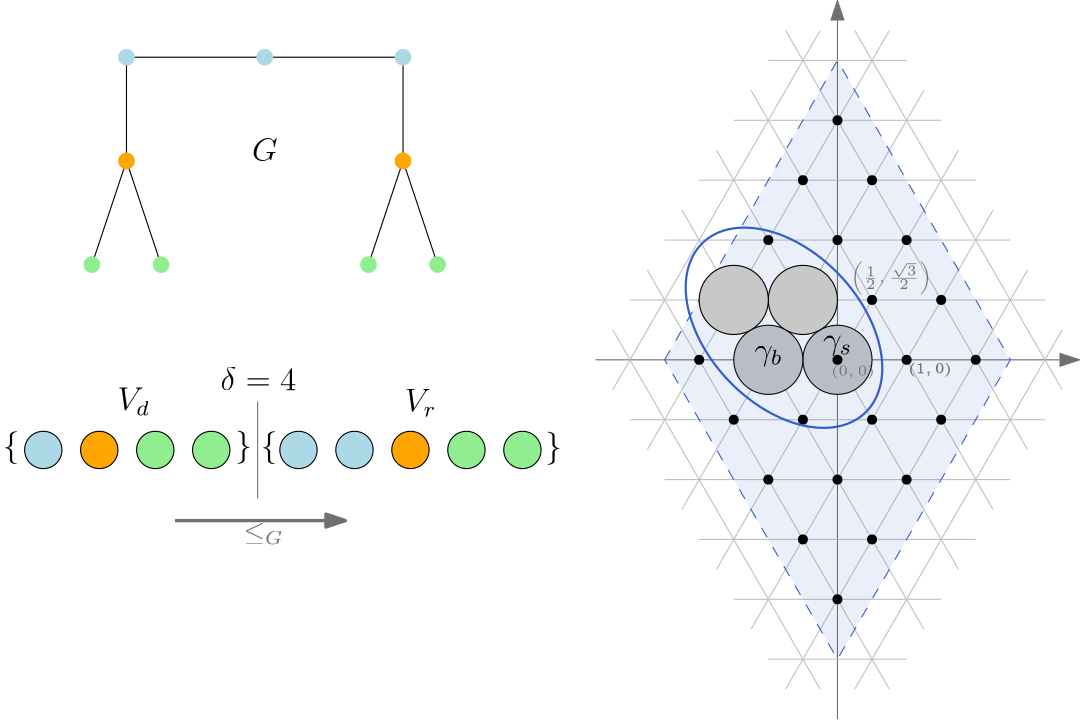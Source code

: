 <?xml version="1.0"?>
<!DOCTYPE ipe SYSTEM "ipe.dtd">
<ipe version="70218" creator="Ipe 7.2.23">
<info created="D:20220918153104" modified="D:20221231171207"/>
<preamble>\usepackage{amsmath}
\usepackage{amssymb}
</preamble>
<ipestyle name="basic">
<symbol name="arrow/arc(spx)">
<path stroke="sym-stroke" fill="sym-stroke" pen="sym-pen">
0 0 m
-1 0.333 l
-1 -0.333 l
h
</path>
</symbol>
<symbol name="arrow/farc(spx)">
<path stroke="sym-stroke" fill="white" pen="sym-pen">
0 0 m
-1 0.333 l
-1 -0.333 l
h
</path>
</symbol>
<symbol name="arrow/ptarc(spx)">
<path stroke="sym-stroke" fill="sym-stroke" pen="sym-pen">
0 0 m
-1 0.333 l
-0.8 0 l
-1 -0.333 l
h
</path>
</symbol>
<symbol name="arrow/fptarc(spx)">
<path stroke="sym-stroke" fill="white" pen="sym-pen">
0 0 m
-1 0.333 l
-0.8 0 l
-1 -0.333 l
h
</path>
</symbol>
<symbol name="mark/circle(sx)" transformations="translations">
<path fill="sym-stroke">
0.6 0 0 0.6 0 0 e
0.4 0 0 0.4 0 0 e
</path>
</symbol>
<symbol name="mark/disk(sx)" transformations="translations">
<path fill="sym-stroke">
0.6 0 0 0.6 0 0 e
</path>
</symbol>
<symbol name="mark/fdisk(sfx)" transformations="translations">
<group>
<path fill="sym-fill">
0.5 0 0 0.5 0 0 e
</path>
<path fill="sym-stroke" fillrule="eofill">
0.6 0 0 0.6 0 0 e
0.4 0 0 0.4 0 0 e
</path>
</group>
</symbol>
<symbol name="mark/box(sx)" transformations="translations">
<path fill="sym-stroke" fillrule="eofill">
-0.6 -0.6 m
0.6 -0.6 l
0.6 0.6 l
-0.6 0.6 l
h
-0.4 -0.4 m
0.4 -0.4 l
0.4 0.4 l
-0.4 0.4 l
h
</path>
</symbol>
<symbol name="mark/square(sx)" transformations="translations">
<path fill="sym-stroke">
-0.6 -0.6 m
0.6 -0.6 l
0.6 0.6 l
-0.6 0.6 l
h
</path>
</symbol>
<symbol name="mark/fsquare(sfx)" transformations="translations">
<group>
<path fill="sym-fill">
-0.5 -0.5 m
0.5 -0.5 l
0.5 0.5 l
-0.5 0.5 l
h
</path>
<path fill="sym-stroke" fillrule="eofill">
-0.6 -0.6 m
0.6 -0.6 l
0.6 0.6 l
-0.6 0.6 l
h
-0.4 -0.4 m
0.4 -0.4 l
0.4 0.4 l
-0.4 0.4 l
h
</path>
</group>
</symbol>
<symbol name="mark/cross(sx)" transformations="translations">
<group>
<path fill="sym-stroke">
-0.43 -0.57 m
0.57 0.43 l
0.43 0.57 l
-0.57 -0.43 l
h
</path>
<path fill="sym-stroke">
-0.43 0.57 m
0.57 -0.43 l
0.43 -0.57 l
-0.57 0.43 l
h
</path>
</group>
</symbol>
<symbol name="arrow/fnormal(spx)">
<path stroke="sym-stroke" fill="white" pen="sym-pen">
0 0 m
-1 0.333 l
-1 -0.333 l
h
</path>
</symbol>
<symbol name="arrow/pointed(spx)">
<path stroke="sym-stroke" fill="sym-stroke" pen="sym-pen">
0 0 m
-1 0.333 l
-0.8 0 l
-1 -0.333 l
h
</path>
</symbol>
<symbol name="arrow/fpointed(spx)">
<path stroke="sym-stroke" fill="white" pen="sym-pen">
0 0 m
-1 0.333 l
-0.8 0 l
-1 -0.333 l
h
</path>
</symbol>
<symbol name="arrow/linear(spx)">
<path stroke="sym-stroke" pen="sym-pen">
-1 0.333 m
0 0 l
-1 -0.333 l
</path>
</symbol>
<symbol name="arrow/fdouble(spx)">
<path stroke="sym-stroke" fill="white" pen="sym-pen">
0 0 m
-1 0.333 l
-1 -0.333 l
h
-1 0 m
-2 0.333 l
-2 -0.333 l
h
</path>
</symbol>
<symbol name="arrow/double(spx)">
<path stroke="sym-stroke" fill="sym-stroke" pen="sym-pen">
0 0 m
-1 0.333 l
-1 -0.333 l
h
-1 0 m
-2 0.333 l
-2 -0.333 l
h
</path>
</symbol>
<symbol name="arrow/mid-normal(spx)">
<path stroke="sym-stroke" fill="sym-stroke" pen="sym-pen">
0.5 0 m
-0.5 0.333 l
-0.5 -0.333 l
h
</path>
</symbol>
<symbol name="arrow/mid-fnormal(spx)">
<path stroke="sym-stroke" fill="white" pen="sym-pen">
0.5 0 m
-0.5 0.333 l
-0.5 -0.333 l
h
</path>
</symbol>
<symbol name="arrow/mid-pointed(spx)">
<path stroke="sym-stroke" fill="sym-stroke" pen="sym-pen">
0.5 0 m
-0.5 0.333 l
-0.3 0 l
-0.5 -0.333 l
h
</path>
</symbol>
<symbol name="arrow/mid-fpointed(spx)">
<path stroke="sym-stroke" fill="white" pen="sym-pen">
0.5 0 m
-0.5 0.333 l
-0.3 0 l
-0.5 -0.333 l
h
</path>
</symbol>
<symbol name="arrow/mid-double(spx)">
<path stroke="sym-stroke" fill="sym-stroke" pen="sym-pen">
1 0 m
0 0.333 l
0 -0.333 l
h
0 0 m
-1 0.333 l
-1 -0.333 l
h
</path>
</symbol>
<symbol name="arrow/mid-fdouble(spx)">
<path stroke="sym-stroke" fill="white" pen="sym-pen">
1 0 m
0 0.333 l
0 -0.333 l
h
0 0 m
-1 0.333 l
-1 -0.333 l
h
</path>
</symbol>
<anglesize name="22.5 deg" value="22.5"/>
<anglesize name="30 deg" value="30"/>
<anglesize name="45 deg" value="45"/>
<anglesize name="60 deg" value="60"/>
<anglesize name="90 deg" value="90"/>
<arrowsize name="large" value="10"/>
<arrowsize name="small" value="5"/>
<arrowsize name="tiny" value="3"/>
<color name="blue" value="0 0 1"/>
<color name="brown" value="0.647 0.165 0.165"/>
<color name="darkblue" value="0 0 0.545"/>
<color name="darkcyan" value="0 0.545 0.545"/>
<color name="darkgray" value="0.663"/>
<color name="darkgreen" value="0 0.392 0"/>
<color name="darkmagenta" value="0.545 0 0.545"/>
<color name="darkorange" value="1 0.549 0"/>
<color name="darkred" value="0.545 0 0"/>
<color name="gold" value="1 0.843 0"/>
<color name="gray" value="0.745"/>
<color name="green" value="0 1 0"/>
<color name="lightblue" value="0.678 0.847 0.902"/>
<color name="lightcyan" value="0.878 1 1"/>
<color name="lightgray" value="0.827"/>
<color name="lightgreen" value="0.565 0.933 0.565"/>
<color name="lightyellow" value="1 1 0.878"/>
<color name="navy" value="0 0 0.502"/>
<color name="orange" value="1 0.647 0"/>
<color name="pink" value="1 0.753 0.796"/>
<color name="purple" value="0.627 0.125 0.941"/>
<color name="red" value="1 0 0"/>
<color name="seagreen" value="0.18 0.545 0.341"/>
<color name="turquoise" value="0.251 0.878 0.816"/>
<color name="violet" value="0.933 0.51 0.933"/>
<color name="yellow" value="1 1 0"/>
<dashstyle name="dash dot dotted" value="[4 2 1 2 1 2] 0"/>
<dashstyle name="dash dotted" value="[4 2 1 2] 0"/>
<dashstyle name="dashed" value="[4] 0"/>
<dashstyle name="dotted" value="[1 3] 0"/>
<gridsize name="10 pts (~3.5 mm)" value="10"/>
<gridsize name="14 pts (~5 mm)" value="14"/>
<gridsize name="16 pts (~6 mm)" value="16"/>
<gridsize name="20 pts (~7 mm)" value="20"/>
<gridsize name="28 pts (~10 mm)" value="28"/>
<gridsize name="32 pts (~12 mm)" value="32"/>
<gridsize name="4 pts" value="4"/>
<gridsize name="56 pts (~20 mm)" value="56"/>
<gridsize name="8 pts (~3 mm)" value="8"/>
<opacity name="10%" value="0.1"/>
<opacity name="30%" value="0.3"/>
<opacity name="50%" value="0.5"/>
<opacity name="75%" value="0.75"/>
<pen name="fat" value="1.2"/>
<pen name="heavier" value="0.8"/>
<pen name="ultrafat" value="2"/>
<symbolsize name="large" value="5"/>
<symbolsize name="small" value="2"/>
<symbolsize name="tiny" value="1.1"/>
<textsize name="Huge" value="\Huge"/>
<textsize name="LARGE" value="\LARGE"/>
<textsize name="Large" value="\Large"/>
<textsize name="footnote" value="\footnotesize"/>
<textsize name="huge" value="\huge"/>
<textsize name="large" value="\large"/>
<textsize name="small" value="\small"/>
<textsize name="tiny" value="\tiny"/>
<textstyle name="center" begin="\begin{center}" end="\end{center}"/>
<textstyle name="item" begin="\begin{itemize}\item{}" end="\end{itemize}"/>
<textstyle name="itemize" begin="\begin{itemize}" end="\end{itemize}"/>
<tiling name="falling" angle="-60" step="4" width="1"/>
<tiling name="rising" angle="30" step="4" width="1"/>
</ipestyle>
<page>
<layer name="alpha"/>
<layer name="greygrid"/>
<layer name="GRID"/>
<layer name="fundament"/>
<view layers="alpha greygrid fundament" active="alpha"/>
<path layer="greygrid" matrix="0.777818 0 0 0.777818 175.889 147.661" stroke="0.439" fill="0.204 0.369 0.796" arrow="normal/normal">
296 346.41 m
296 678.964 l
</path>
<path matrix="0.777818 0 0 0.777818 175.889 147.661" stroke="0.753" fill="lightblue">
248 623.538 m
344 623.538 l
</path>
<path matrix="0.777818 0 0 0.777818 175.889 147.661" stroke="0.753" fill="lightblue">
232 595.825 m
360 595.825 l
</path>
<path matrix="0.777818 0 0 0.777818 175.889 147.661" stroke="0.753" fill="lightblue">
216 568.113 m
376 568.113 l
</path>
<path matrix="0.777818 0 0 0.777818 175.889 147.661" stroke="0.753" fill="lightblue">
200 540.4 m
392 540.4 l
</path>
<path matrix="0.777818 0 0 0.777818 175.889 147.661" stroke="0.439" fill="lightblue" arrow="normal/normal">
184 512.687 m
408 512.687 l
</path>
<path matrix="0.777818 0 0 0.777818 175.889 147.661" stroke="0.753" fill="lightblue">
200 484.974 m
392 484.974 l
</path>
<path matrix="0.777818 0 0 0.777818 175.889 147.661" stroke="0.753" fill="lightblue">
216 457.261 m
376 457.261 l
</path>
<path matrix="0.777818 0 0 0.777818 175.889 147.661" stroke="0.753" fill="lightblue">
232 429.549 m
360 429.549 l
</path>
<path matrix="0.777818 0 0 0.777818 175.889 147.661" stroke="0.753" fill="lightblue">
248 401.836 m
344 401.836 l
</path>
<path matrix="0.777818 0 0 0.777818 175.889 147.661" stroke="0.753" fill="lightblue">
264 374.123 m
328 374.123 l
</path>
<path matrix="0.777818 0 0 0.777818 175.889 147.661" stroke="0.753" fill="lightblue">
192 526.543 m
288 360.267 l
</path>
<path matrix="0.777818 0 0 0.777818 175.889 147.661" stroke="0.753" fill="lightblue">
208 554.256 m
320 360.267 l
</path>
<path matrix="0.777818 0 0 0.777818 175.889 147.661" stroke="0.753" fill="lightblue">
224 581.969 m
336 387.979 l
</path>
<path matrix="0.777818 0 0 0.777818 175.889 147.661" stroke="0.753" fill="lightblue">
240 609.682 m
352 415.692 l
</path>
<path matrix="0.777818 0 0 0.777818 175.889 147.661" stroke="0.753" fill="lightblue">
256 637.395 m
368 443.405 l
</path>
<path matrix="0.777818 0 0 0.777818 175.889 147.661" stroke="0.753" fill="lightblue">
272 665.108 m
384 471.118 l
</path>
<path matrix="0.777818 0 0 0.777818 175.889 147.661" stroke="0.753" fill="lightblue">
384 554.256 m
272 360.267 l
</path>
<path matrix="0.777818 0 0 0.777818 175.889 147.661" stroke="0.753" fill="lightblue">
368 581.969 m
256 387.979 l
</path>
<path matrix="0.777818 0 0 0.777818 175.889 147.661" stroke="0.753" fill="lightblue">
352 609.682 m
240 415.692 l
</path>
<path matrix="0.777818 0 0 0.777818 175.889 147.661" stroke="0.753" fill="lightblue">
336 637.395 m
224 443.405 l
</path>
<path matrix="0.777818 0 0 0.777818 175.889 147.661" stroke="0.753" fill="lightblue">
304 665.108 m
400 498.831 l
</path>
<path matrix="0.777818 0 0 0.777818 175.889 147.661" stroke="0.753" fill="lightblue">
320 665.108 m
208 471.118 l
</path>
<path matrix="0.777818 0 0 0.777818 175.889 147.661" stroke="0.753" fill="lightblue">
288 665.108 m
192 498.831 l
</path>
<path matrix="0.777818 0 0 0.777818 175.889 147.661" stroke="0.753" fill="lightblue">
400 526.543 m
304 360.267 l
</path>
<path matrix="0.777818 0 0 0.777818 175.889 147.661" stroke="0.753" fill="lightblue">
264 651.251 m
328 651.251 l
</path>
<group layer="GRID">
<path stroke="black">
0 0 m
595 0 l
</path>
<path stroke="black">
0 13.8564 m
595 13.8564 l
</path>
<path stroke="black">
0 27.7128 m
595 27.7128 l
</path>
<path stroke="black">
0 41.5692 m
595 41.5692 l
</path>
<path stroke="black">
0 55.4256 m
595 55.4256 l
</path>
<path stroke="black">
0 69.282 m
595 69.282 l
</path>
<path stroke="black">
0 83.1384 m
595 83.1384 l
</path>
<path stroke="black">
0 96.9948 m
595 96.9948 l
</path>
<path stroke="black">
0 110.851 m
595 110.851 l
</path>
<path stroke="black">
0 124.708 m
595 124.708 l
</path>
<path stroke="black">
0 138.564 m
595 138.564 l
</path>
<path stroke="black">
0 152.42 m
595 152.42 l
</path>
<path stroke="black">
0 166.277 m
595 166.277 l
</path>
<path stroke="black">
0 180.133 m
595 180.133 l
</path>
<path stroke="black">
0 193.99 m
595 193.99 l
</path>
<path stroke="black">
0 207.846 m
595 207.846 l
</path>
<path stroke="black">
0 221.703 m
595 221.703 l
</path>
<path stroke="black">
0 235.559 m
595 235.559 l
</path>
<path stroke="black">
0 249.415 m
595 249.415 l
</path>
<path stroke="black">
0 263.272 m
595 263.272 l
</path>
<path stroke="black">
0 277.128 m
595 277.128 l
</path>
<path stroke="black">
0 290.985 m
595 290.985 l
</path>
<path stroke="black">
0 304.841 m
595 304.841 l
</path>
<path stroke="black">
0 318.697 m
595 318.697 l
</path>
<path stroke="black">
0 332.554 m
595 332.554 l
</path>
<path stroke="black">
0 346.41 m
595 346.41 l
</path>
<path stroke="black">
0 360.267 m
595 360.267 l
</path>
<path stroke="black">
0 374.123 m
595 374.123 l
</path>
<path stroke="black">
0 387.979 m
595 387.979 l
</path>
<path stroke="black">
0 401.836 m
595 401.836 l
</path>
<path stroke="black">
0 415.692 m
595 415.692 l
</path>
<path stroke="black">
0 429.549 m
595 429.549 l
</path>
<path stroke="black">
0 443.405 m
595 443.405 l
</path>
<path stroke="black">
0 457.261 m
595 457.261 l
</path>
<path stroke="black">
0 471.118 m
595 471.118 l
</path>
<path stroke="black">
0 484.974 m
595 484.974 l
</path>
<path stroke="black">
0 498.831 m
595 498.831 l
</path>
<path stroke="black">
0 512.687 m
595 512.687 l
</path>
<path stroke="black">
0 526.543 m
595 526.543 l
</path>
<path stroke="black">
0 540.4 m
595 540.4 l
</path>
<path stroke="black">
0 554.256 m
595 554.256 l
</path>
<path stroke="black">
0 568.113 m
595 568.113 l
</path>
<path stroke="black">
0 581.969 m
595 581.969 l
</path>
<path stroke="black">
0 595.825 m
595 595.825 l
</path>
<path stroke="black">
0 609.682 m
595 609.682 l
</path>
<path stroke="black">
0 623.538 m
595 623.538 l
</path>
<path stroke="black">
0 637.395 m
595 637.395 l
</path>
<path stroke="black">
0 651.251 m
595 651.251 l
</path>
<path stroke="black">
0 665.108 m
595 665.108 l
</path>
<path stroke="black">
0 678.964 m
595 678.964 l
</path>
<path stroke="black">
0 692.82 m
595 692.82 l
</path>
<path stroke="black">
0 706.677 m
595 706.677 l
</path>
<path stroke="black">
0 720.533 m
595 720.533 l
</path>
<path stroke="black">
0 734.39 m
595 734.39 l
</path>
<path stroke="black">
0 748.246 m
595 748.246 l
</path>
<path stroke="black">
0 762.102 m
595 762.102 l
</path>
<path stroke="black">
0 775.959 m
595 775.959 l
</path>
<path stroke="black">
0 789.815 m
595 789.815 l
</path>
<path stroke="black">
0 803.672 m
595 803.672 l
</path>
<path stroke="black">
0 817.528 m
595 817.528 l
</path>
<path stroke="black">
0 831.384 m
595 831.384 l
</path>
<path stroke="black">
0 0 m
486.129 842 l
</path>
<path stroke="black">
16 0 m
502.129 842 l
</path>
<path stroke="black">
32 0 m
518.129 842 l
</path>
<path stroke="black">
48 0 m
534.129 842 l
</path>
<path stroke="black">
64 0 m
550.129 842 l
</path>
<path stroke="black">
80 0 m
566.129 842 l
</path>
<path stroke="black">
96 0 m
582.129 842 l
</path>
<path stroke="black">
112 0 m
595 836.581 l
</path>
<path stroke="black">
128 0 m
595 808.868 l
</path>
<path stroke="black">
144 0 m
595 781.155 l
</path>
<path stroke="black">
160 0 m
595 753.442 l
</path>
<path stroke="black">
176 0 m
595 725.729 l
</path>
<path stroke="black">
192 0 m
595 698.016 l
</path>
<path stroke="black">
208 0 m
595 670.304 l
</path>
<path stroke="black">
224 0 m
595 642.591 l
</path>
<path stroke="black">
240 0 m
595 614.878 l
</path>
<path stroke="black">
256 0 m
595 587.165 l
</path>
<path stroke="black">
272 0 m
595 559.452 l
</path>
<path stroke="black">
288 0 m
595 531.74 l
</path>
<path stroke="black">
304 0 m
595 504.027 l
</path>
<path stroke="black">
320 0 m
595 476.314 l
</path>
<path stroke="black">
336 0 m
595 448.601 l
</path>
<path stroke="black">
352 0 m
595 420.888 l
</path>
<path stroke="black">
368 0 m
595 393.176 l
</path>
<path stroke="black">
384 0 m
595 365.463 l
</path>
<path stroke="black">
400 0 m
595 337.75 l
</path>
<path stroke="black">
416 0 m
595 310.037 l
</path>
<path stroke="black">
432 0 m
595 282.324 l
</path>
<path stroke="black">
448 0 m
595 254.611 l
</path>
<path stroke="black">
464 0 m
595 226.899 l
</path>
<path stroke="black">
480 0 m
595 199.186 l
</path>
<path stroke="black">
496 0 m
595 171.473 l
</path>
<path stroke="black">
512 0 m
595 143.76 l
</path>
<path stroke="black">
528 0 m
595 116.047 l
</path>
<path stroke="black">
544 0 m
595 88.3346 l
</path>
<path stroke="black">
560 0 m
595 60.6218 l
</path>
<path stroke="black">
576 0 m
595 32.909 l
</path>
<path stroke="black">
592 0 m
595 5.19615 l
</path>
<path stroke="black">
0 0 m
0 0 l
</path>
<path stroke="black">
0 27.7128 m
16 0 l
</path>
<path stroke="black">
0 55.4256 m
32 0 l
</path>
<path stroke="black">
0 83.1384 m
48 0 l
</path>
<path stroke="black">
0 110.851 m
64 0 l
</path>
<path stroke="black">
0 138.564 m
80 0 l
</path>
<path stroke="black">
0 166.277 m
96 0 l
</path>
<path stroke="black">
0 193.99 m
112 0 l
</path>
<path stroke="black">
0 221.703 m
128 0 l
</path>
<path stroke="black">
0 249.415 m
144 0 l
</path>
<path stroke="black">
0 277.128 m
160 0 l
</path>
<path stroke="black">
0 304.841 m
176 0 l
</path>
<path stroke="black">
0 332.554 m
192 0 l
</path>
<path stroke="black">
0 360.267 m
208 0 l
</path>
<path stroke="black">
0 387.979 m
224 0 l
</path>
<path stroke="black">
0 415.692 m
240 0 l
</path>
<path stroke="black">
0 443.405 m
256 0 l
</path>
<path stroke="black">
0 471.118 m
272 0 l
</path>
<path stroke="black">
0 498.831 m
288 0 l
</path>
<path stroke="black">
0 526.543 m
304 0 l
</path>
<path stroke="black">
0 554.256 m
320 0 l
</path>
<path stroke="black">
0 581.969 m
336 0 l
</path>
<path stroke="black">
0 609.682 m
352 0 l
</path>
<path stroke="black">
0 637.395 m
368 0 l
</path>
<path stroke="black">
0 665.108 m
384 0 l
</path>
<path stroke="black">
0 692.82 m
400 0 l
</path>
<path stroke="black">
0 720.533 m
416 0 l
</path>
<path stroke="black">
0 748.246 m
432 0 l
</path>
<path stroke="black">
0 775.959 m
448 0 l
</path>
<path stroke="black">
0 803.672 m
464 0 l
</path>
<path stroke="black">
0 831.384 m
480 0 l
</path>
<path stroke="black">
9.87107 842 m
496 0 l
</path>
<path stroke="black">
25.8711 842 m
512 0 l
</path>
<path stroke="black">
41.8711 842 m
528 0 l
</path>
<path stroke="black">
57.8711 842 m
544 0 l
</path>
<path stroke="black">
73.8711 842 m
560 0 l
</path>
<path stroke="black">
89.8711 842 m
576 0 l
</path>
<path stroke="black">
105.871 842 m
592 0 l
</path>
<path stroke="black">
121.871 842 m
595 22.5167 l
</path>
<path stroke="black">
137.871 842 m
595 50.2295 l
</path>
<path stroke="black">
153.871 842 m
595 77.9423 l
</path>
<path stroke="black">
169.871 842 m
595 105.655 l
</path>
<path stroke="black">
185.871 842 m
595 133.368 l
</path>
<path stroke="black">
201.871 842 m
595 161.081 l
</path>
<path stroke="black">
217.871 842 m
595 188.794 l
</path>
<path stroke="black">
233.871 842 m
595 216.506 l
</path>
<path stroke="black">
249.871 842 m
595 244.219 l
</path>
<path stroke="black">
265.871 842 m
595 271.932 l
</path>
<path stroke="black">
281.871 842 m
595 299.645 l
</path>
<path stroke="black">
297.871 842 m
595 327.358 l
</path>
<path stroke="black">
313.871 842 m
595 355.07 l
</path>
<path stroke="black">
329.871 842 m
595 382.783 l
</path>
<path stroke="black">
345.871 842 m
595 410.496 l
</path>
<path stroke="black">
361.871 842 m
595 438.209 l
</path>
<path stroke="black">
377.871 842 m
595 465.922 l
</path>
<path stroke="black">
393.871 842 m
595 493.634 l
</path>
<path stroke="black">
409.871 842 m
595 521.347 l
</path>
<path stroke="black">
425.871 842 m
595 549.06 l
</path>
<path stroke="black">
441.871 842 m
595 576.773 l
</path>
<path stroke="black">
457.871 842 m
595 604.486 l
</path>
<path stroke="black">
473.871 842 m
595 632.199 l
</path>
<path stroke="black">
489.871 842 m
595 659.911 l
</path>
<path stroke="black">
505.871 842 m
595 687.624 l
</path>
<path stroke="black">
521.871 842 m
595 715.337 l
</path>
<path stroke="black">
537.871 842 m
595 743.05 l
</path>
<path stroke="black">
553.871 842 m
595 770.763 l
</path>
<path stroke="black">
569.871 842 m
595 798.475 l
</path>
<path stroke="black">
585.871 842 m
595 826.188 l
</path>
<path stroke="black">
0 27.7128 m
470.129 842 l
</path>
<path stroke="black">
0 55.4256 m
454.129 842 l
</path>
<path stroke="black">
0 83.1384 m
438.129 842 l
</path>
<path stroke="black">
0 110.851 m
422.129 842 l
</path>
<path stroke="black">
0 138.564 m
406.129 842 l
</path>
<path stroke="black">
0 166.277 m
390.129 842 l
</path>
<path stroke="black">
0 193.99 m
374.129 842 l
</path>
<path stroke="black">
0 221.703 m
358.129 842 l
</path>
<path stroke="black">
0 249.415 m
342.129 842 l
</path>
<path stroke="black">
0 277.128 m
326.129 842 l
</path>
<path stroke="black">
0 304.841 m
310.129 842 l
</path>
<path stroke="black">
0 332.554 m
294.129 842 l
</path>
<path stroke="black">
0 360.267 m
278.129 842 l
</path>
<path stroke="black">
0 387.979 m
262.129 842 l
</path>
<path stroke="black">
0 415.692 m
246.129 842 l
</path>
<path stroke="black">
0 443.405 m
230.129 842 l
</path>
<path stroke="black">
0 471.118 m
214.129 842 l
</path>
<path stroke="black">
0 498.831 m
198.129 842 l
</path>
<path stroke="black">
0 526.543 m
182.129 842 l
</path>
<path stroke="black">
0 554.256 m
166.129 842 l
</path>
<path stroke="black">
0 581.969 m
150.129 842 l
</path>
<path stroke="black">
0 609.682 m
134.129 842 l
</path>
<path stroke="black">
0 637.395 m
118.129 842 l
</path>
<path stroke="black">
0 665.108 m
102.129 842 l
</path>
<path stroke="black">
0 692.82 m
86.1289 842 l
</path>
<path stroke="black">
0 720.533 m
70.1289 842 l
</path>
<path stroke="black">
0 748.246 m
54.1289 842 l
</path>
<path stroke="black">
0 775.959 m
38.1289 842 l
</path>
<path stroke="black">
0 803.672 m
22.1289 842 l
</path>
<path stroke="black">
0 831.384 m
6.12893 842 l
</path>
</group>
<path layer="alpha" matrix="0.419873 0 0 0.419873 76.5534 217.274" stroke="0" fill="lightgreen">
16 0 0 16 200 706.677 e
</path>
<path matrix="0.419873 0 0 0.419873 76.5534 217.274" stroke="0" fill="lightgreen">
16 0 0 16 248 706.677 e
</path>
<path matrix="0.419873 0 0 0.419873 87.806 217.274" stroke="black" fill="lightblue">
16 0 0 16 296 706.677 e
</path>
<path matrix="0.419873 0 0 0.419873 87.806 217.274" stroke="black" fill="lightblue">
16 0 0 16 344 706.677 e
</path>
<path matrix="0.419873 0 0 0.419873 87.806 217.274" stroke="black" fill="orange">
16 0 0 16 392 706.677 e
</path>
<path matrix="0.419873 0 0 0.419873 76.5534 217.274" stroke="0" fill="1 0.651 0">
16 0 0 16 152 706.677 e
</path>
<path matrix="0.419873 0 0 0.419873 76.5534 217.274" stroke="black" fill="lightblue">
16 0 0 16 104 706.677 e
</path>
<path matrix="0.419873 0 0 0.419873 87.806 217.274" stroke="black" fill="lightgreen">
16 0 0 16 440 706.677 e
</path>
<path matrix="0.419873 0 0 0.419873 87.806 217.274" stroke="black" fill="lightgreen">
16 0 0 16 488 706.677 e
</path>
<path matrix="0.777818 0 0 0.777818 175.889 147.661" stroke="black" fill="0.784">
16 0 0 16 296 512.687 e
</path>
<path matrix="0.777818 0 0 0.777818 175.889 147.661" stroke="black" fill="0.784">
16 0 0 16 264 512.687 e
</path>
<path layer="fundament" matrix="0.777818 0 0 0.777818 175.889 147.661" stroke="0.204 0.369 0.796" fill="0.204 0.369 0.796" dash="dashed" opacity="10%" stroke-opacity="opaque">
216 512.687 m
296 651.251 l
376 512.687 l
296 374.123 l
h
</path>
<path layer="alpha" matrix="0.777818 0 0 0.777818 175.889 147.661" stroke="black" fill="0.784">
16 0 0 16 280 540.4 e
</path>
<path matrix="0.777818 0 0 0.777818 175.889 147.661" stroke="black" fill="0.784">
16 0 0 16 248 540.4 e
</path>
<text matrix="0.777818 0 0 0.777818 175.889 151.395" transformations="translations" pos="296 512.687" stroke="black" type="label" width="10.486" height="5.152" depth="2.32" halign="center" valign="baseline" size="large" style="math">\gamma_s</text>
<text matrix="0.777818 0 0 0.777818 175.889 147.661" transformations="translations" pos="264 512.687" stroke="black" type="label" width="10.193" height="5.152" depth="2.32" halign="center" valign="baseline" size="large" style="math">\gamma_b</text>
<text matrix="0.419873 0 0 0.419873 168.82 184.705" transformations="translations" pos="56 706.677" stroke="0.439" type="label" width="14.45" height="6.34" depth="1.49" valign="baseline" style="math">\leq_G</text>
<text matrix="0.419873 0 0 0.419873 79.7405 248.916" transformations="translations" pos="160 665.108" stroke="black" type="label" width="11.68" height="8.173" depth="1.79" valign="baseline" size="large" style="math">V_d</text>
<text matrix="0.419873 0 0 0.419873 95.8625 248.471" transformations="translations" pos="368 665.108" stroke="black" type="label" width="11.379" height="8.173" depth="1.79" valign="baseline" size="large" style="math">V_r</text>
<text matrix="0.419873 0 0 0.419873 73.2026 215.473" transformations="translations" pos="264 762.102" stroke="black" type="label" width="27.232" height="8.302" depth="0" valign="baseline" size="large" style="math">\delta=4</text>
<use matrix="0.777818 0 0 0.777818 175.889 147.661" name="mark/disk(sx)" pos="264 568.113" size="normal" stroke="black"/>
<use matrix="0.777818 0 0 0.777818 175.889 147.661" name="mark/disk(sx)" pos="280 595.825" size="normal" stroke="black"/>
<use matrix="0.777818 0 0 0.777818 175.889 147.661" name="mark/disk(sx)" pos="296 623.538" size="normal" stroke="black"/>
<use matrix="0.777818 0 0 0.777818 175.889 147.661" name="mark/disk(sx)" pos="312 595.825" size="normal" stroke="black"/>
<use matrix="0.777818 0 0 0.777818 175.889 147.661" name="mark/disk(sx)" pos="296 568.113" size="normal" stroke="black"/>
<use matrix="0.777818 0 0 0.777818 175.889 147.661" name="mark/disk(sx)" pos="312 540.4" size="normal" stroke="black"/>
<use matrix="0.777818 0 0 0.777818 175.889 147.661" name="mark/disk(sx)" pos="328 568.113" size="normal" stroke="black"/>
<use matrix="0.777818 0 0 0.777818 175.889 147.661" name="mark/disk(sx)" pos="344 540.4" size="normal" stroke="black"/>
<use matrix="0.777818 0 0 0.777818 175.889 147.661" name="mark/disk(sx)" pos="360 512.687" size="normal" stroke="black"/>
<use matrix="0.777818 0 0 0.777818 175.889 147.661" name="mark/disk(sx)" pos="328 512.687" size="normal" stroke="black"/>
<use matrix="0.777818 0 0 0.777818 175.889 147.661" name="mark/disk(sx)" pos="344 484.974" size="normal" stroke="black"/>
<use matrix="0.777818 0 0 0.777818 175.889 147.661" name="mark/disk(sx)" pos="328 457.261" size="normal" stroke="black"/>
<use matrix="0.777818 0 0 0.777818 175.889 147.661" name="mark/disk(sx)" pos="312 484.974" size="normal" stroke="black"/>
<use matrix="0.777818 0 0 0.777818 175.889 147.661" name="mark/disk(sx)" pos="296 457.261" size="normal" stroke="black"/>
<use matrix="0.777818 0 0 0.777818 175.889 147.661" name="mark/disk(sx)" pos="312 429.549" size="normal" stroke="black"/>
<use matrix="0.777818 0 0 0.777818 175.889 147.661" name="mark/disk(sx)" pos="296 401.836" size="normal" stroke="black"/>
<use matrix="0.777818 0 0 0.777818 175.889 147.661" name="mark/disk(sx)" pos="280 429.549" size="normal" stroke="black"/>
<use matrix="0.777818 0 0 0.777818 175.889 147.661" name="mark/disk(sx)" pos="264 457.261" size="normal" stroke="black"/>
<use matrix="0.777818 0 0 0.777818 175.889 147.661" name="mark/disk(sx)" pos="248 484.974" size="normal" stroke="black"/>
<use matrix="0.777818 0 0 0.777818 175.889 147.661" name="mark/disk(sx)" pos="280 484.974" size="normal" stroke="black"/>
<use matrix="0.777818 0 0 0.777818 175.889 147.661" name="mark/disk(sx)" pos="232 512.687" size="normal" stroke="black"/>
<path matrix="0.419873 0 0 0.419873 83.1874 205.638" stroke="0.439" fill="lightblue">
272 775.959 m
272 692.82 l
</path>
<path matrix="1.94301 0 0 -78.8606 -360.869 61085.6" stroke="0.439" fill="1 0.651 0" pen="fat" arrow="normal/normal">
272 768.407 m
303.57 768.407 l
</path>
<path layer="fundament" matrix="1.33664 -0.911447 0.388355 1.08653 50.653 35.4496" stroke="0.204 0.369 0.796" pen="heavier">
25.4143 0 0 25.4143 89.9021 556.335 e
</path>
<text layer="greygrid" matrix="0.777818 0 0 0.777818 168.278 161.45" transformations="translations" pos="312 540.4" stroke="0.439" type="label" width="28.969" height="7.225" depth="4.73" valign="top" size="tiny" style="math">\left( \frac12,\frac{\sqrt3}2 \right)</text>
<text matrix="0.777818 0 0 0.777818 188.942 124.991" transformations="translations" pos="312 540.4" stroke="0.439" type="label" width="15.682" height="3.741" depth="1.24" valign="top" size="tiny" style="math">(1,0)</text>
<use layer="alpha" matrix="0.777818 0 0 0.777818 175.889 147.661" name="mark/disk(sx)" pos="296 512.687" size="normal"/>
<text layer="greygrid" matrix="0.777818 0 0 0.777818 188.942 124.991" transformations="translations" pos="312 540.4" stroke="0.439" type="label" width="15.682" height="3.741" depth="1.24" valign="top" size="tiny" style="math">(1,0)</text>
<text matrix="0.777818 0 0 0.777818 161.143 124.224" transformations="translations" pos="312 540.4" stroke="0.439" type="label" width="15.682" height="3.741" depth="1.24" valign="top" size="tiny" style="math">(0,0)</text>
<path layer="alpha" matrix="0.777818 0 0 0.777818 63.0527 194.906" stroke="0" fill="0">
112 592 m
176 592 l
</path>
<path matrix="0.777818 0 0 0.777818 63.0527 194.906" stroke="0" fill="0">
176 592 m
240 592 l
</path>
<path matrix="0.777818 0 0 0.777818 63.0527 194.906" stroke="0" fill="0">
112 592 m
112 544 l
</path>
<path matrix="0.777818 0 0 0.777818 63.0527 194.906" stroke="0" fill="0">
112 544 m
96 496 l
</path>
<path matrix="0.777818 0 0 0.777818 63.0527 194.906" stroke="0" fill="0">
112 544 m
128 496 l
</path>
<path matrix="0.777818 0 0 0.777818 63.0527 194.906" stroke="0" fill="0">
240 592 m
240 544 l
</path>
<path matrix="0.777818 0 0 0.777818 63.0527 194.906" stroke="0" fill="0">
240 544 m
224 496 l
</path>
<path matrix="0.777818 0 0 0.777818 63.0527 194.906" stroke="0" fill="0">
240 544 m
256 496 l
</path>
<text matrix="0.777818 0 0 0.777818 63.0527 194.906" transformations="translations" pos="176 544" stroke="0" type="label" width="9.234" height="8.169" depth="0" halign="center" valign="baseline" size="large" style="math">G</text>
<use matrix="0.777818 0 0 0.777818 63.0527 194.906" name="mark/fdisk(sfx)" pos="112 592" size="large" stroke="0.678 0.847 0.902" fill="0.678 0.847 0.902"/>
<use matrix="0.777818 0 0 0.777818 63.0527 194.906" name="mark/fdisk(sfx)" pos="176 592" size="large" stroke="0.678 0.847 0.902" fill="0.678 0.847 0.902"/>
<use matrix="0.777818 0 0 0.777818 63.0527 194.906" name="mark/fdisk(sfx)" pos="240 592" size="large" stroke="0.678 0.847 0.902" fill="0.678 0.847 0.902"/>
<use matrix="0.777818 0 0 0.777818 63.0527 194.906" name="mark/fdisk(sfx)" pos="112 544" size="large" stroke="1 0.651 0" fill="1 0.651 0"/>
<use matrix="0.777818 0 0 0.777818 63.0527 194.906" name="mark/fdisk(sfx)" pos="96 496" size="large" stroke="0.565 0.933 0.565" fill="0.565 0.933 0.565"/>
<use matrix="0.777818 0 0 0.777818 63.0527 194.906" name="mark/fdisk(sfx)" pos="128 496" size="large" stroke="0.565 0.933 0.565" fill="0.565 0.933 0.565"/>
<use matrix="0.777818 0 0 0.777818 63.0527 194.906" name="mark/fdisk(sfx)" pos="240 544" size="large" stroke="1 0.651 0" fill="1 0.651 0"/>
<use matrix="0.777818 0 0 0.777818 63.0527 194.906" name="mark/fdisk(sfx)" pos="224 496" size="large" stroke="0.565 0.933 0.565" fill="0.565 0.933 0.565"/>
<use matrix="0.777818 0 0 0.777818 63.0527 194.906" name="mark/fdisk(sfx)" pos="256 496" size="large" stroke="0.565 0.933 0.565" fill="0.565 0.933 0.565"/>
<text matrix="0.419873 0 0 0.419873 86.4427 202.574" transformations="translations" pos="52.834 736.286" stroke="0" type="label" width="5.978" height="8.965" depth="2.99" halign="center" valign="baseline" size="large" style="math">\{</text>
<text matrix="0.419873 0 0 0.419873 179.316 202.574" transformations="translations" pos="52.834 736.286" stroke="0" type="label" width="5.978" height="8.965" depth="2.99" halign="center" valign="baseline" size="large" style="math">\{</text>
<text matrix="0.419873 0 0 0.419873 170.124 202.766" transformations="translations" pos="52.834 736.286" stroke="0" type="label" width="5.978" height="8.965" depth="2.99" halign="center" valign="baseline" size="large" style="math">\}</text>
<text matrix="0.419873 0 0 0.419873 281.764 202.383" transformations="translations" pos="52.834 736.286" stroke="0" type="label" width="5.978" height="8.965" depth="2.99" halign="center" valign="baseline" size="large" style="math">\}</text>
</page>
</ipe>
